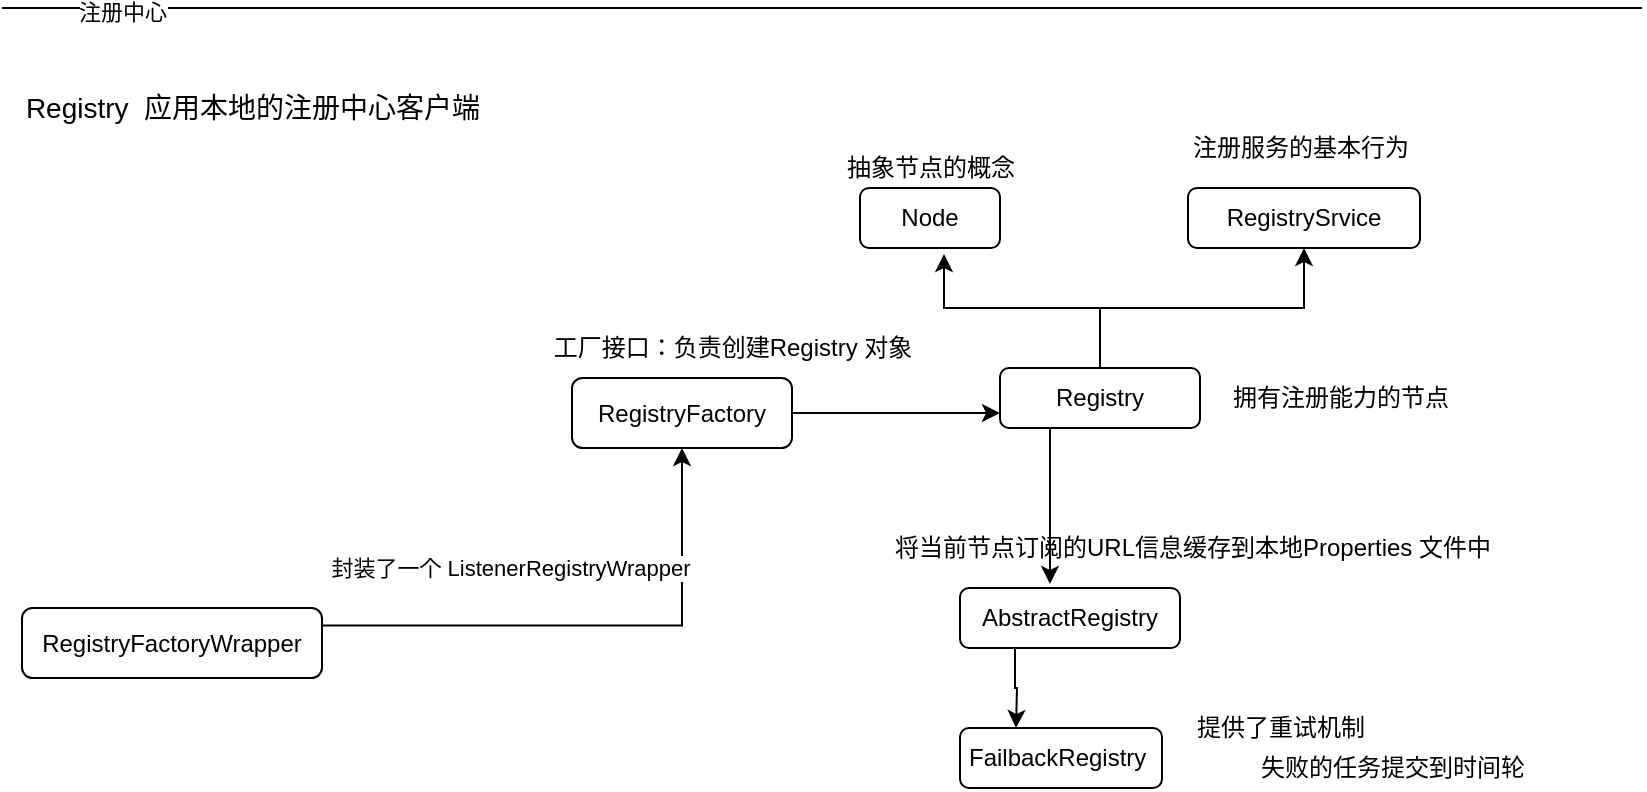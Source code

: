 <mxfile version="14.9.8" type="github">
  <diagram id="U75D6ok_2tAu_uyZ1ZS5" name="注册中心-registry">
    <mxGraphModel dx="868" dy="492" grid="1" gridSize="10" guides="1" tooltips="1" connect="1" arrows="1" fold="1" page="1" pageScale="1" pageWidth="827" pageHeight="1169" math="0" shadow="0">
      <root>
        <mxCell id="0" />
        <mxCell id="1" parent="0" />
        <mxCell id="jPJzqkFTm8ux6lbCC3V2-1" value="" style="endArrow=none;html=1;" edge="1" parent="1">
          <mxGeometry width="50" height="50" relative="1" as="geometry">
            <mxPoint y="20" as="sourcePoint" />
            <mxPoint x="820" y="20" as="targetPoint" />
          </mxGeometry>
        </mxCell>
        <mxCell id="jPJzqkFTm8ux6lbCC3V2-2" value="注册中心" style="edgeLabel;html=1;align=center;verticalAlign=middle;resizable=0;points=[];" vertex="1" connectable="0" parent="jPJzqkFTm8ux6lbCC3V2-1">
          <mxGeometry x="-0.854" y="-2" relative="1" as="geometry">
            <mxPoint as="offset" />
          </mxGeometry>
        </mxCell>
        <mxCell id="jPJzqkFTm8ux6lbCC3V2-3" value="&lt;font style=&quot;font-size: 14px&quot;&gt;Registry&amp;nbsp; 应用本地的注册中心客户端&lt;/font&gt;" style="text;html=1;align=center;verticalAlign=middle;resizable=0;points=[];autosize=1;strokeColor=none;" vertex="1" parent="1">
          <mxGeometry x="5" y="60" width="240" height="20" as="geometry" />
        </mxCell>
        <mxCell id="jPJzqkFTm8ux6lbCC3V2-5" value="Node" style="rounded=1;whiteSpace=wrap;html=1;" vertex="1" parent="1">
          <mxGeometry x="429" y="110" width="70" height="30" as="geometry" />
        </mxCell>
        <mxCell id="jPJzqkFTm8ux6lbCC3V2-6" value="抽象节点的概念" style="text;html=1;align=center;verticalAlign=middle;resizable=0;points=[];autosize=1;strokeColor=none;" vertex="1" parent="1">
          <mxGeometry x="414" y="90" width="100" height="20" as="geometry" />
        </mxCell>
        <mxCell id="jPJzqkFTm8ux6lbCC3V2-7" value="RegistrySrvice" style="rounded=1;whiteSpace=wrap;html=1;" vertex="1" parent="1">
          <mxGeometry x="593" y="110" width="116" height="30" as="geometry" />
        </mxCell>
        <mxCell id="jPJzqkFTm8ux6lbCC3V2-8" value="注册服务的基本行为" style="text;html=1;align=center;verticalAlign=middle;resizable=0;points=[];autosize=1;strokeColor=none;" vertex="1" parent="1">
          <mxGeometry x="589" y="80" width="120" height="20" as="geometry" />
        </mxCell>
        <mxCell id="jPJzqkFTm8ux6lbCC3V2-11" style="edgeStyle=orthogonalEdgeStyle;rounded=0;orthogonalLoop=1;jettySize=auto;html=1;exitX=0.5;exitY=0;exitDx=0;exitDy=0;entryX=0.6;entryY=1.1;entryDx=0;entryDy=0;entryPerimeter=0;" edge="1" parent="1" source="jPJzqkFTm8ux6lbCC3V2-9" target="jPJzqkFTm8ux6lbCC3V2-5">
          <mxGeometry relative="1" as="geometry" />
        </mxCell>
        <mxCell id="jPJzqkFTm8ux6lbCC3V2-12" style="edgeStyle=orthogonalEdgeStyle;rounded=0;orthogonalLoop=1;jettySize=auto;html=1;exitX=0.5;exitY=0;exitDx=0;exitDy=0;entryX=0.5;entryY=1;entryDx=0;entryDy=0;" edge="1" parent="1" source="jPJzqkFTm8ux6lbCC3V2-9" target="jPJzqkFTm8ux6lbCC3V2-7">
          <mxGeometry relative="1" as="geometry" />
        </mxCell>
        <mxCell id="jPJzqkFTm8ux6lbCC3V2-25" style="edgeStyle=orthogonalEdgeStyle;rounded=0;orthogonalLoop=1;jettySize=auto;html=1;exitX=0.25;exitY=1;exitDx=0;exitDy=0;entryX=0.409;entryY=-0.067;entryDx=0;entryDy=0;entryPerimeter=0;" edge="1" parent="1" source="jPJzqkFTm8ux6lbCC3V2-9" target="jPJzqkFTm8ux6lbCC3V2-22">
          <mxGeometry relative="1" as="geometry" />
        </mxCell>
        <mxCell id="jPJzqkFTm8ux6lbCC3V2-9" value="Registry" style="rounded=1;whiteSpace=wrap;html=1;" vertex="1" parent="1">
          <mxGeometry x="499" y="200" width="100" height="30" as="geometry" />
        </mxCell>
        <mxCell id="jPJzqkFTm8ux6lbCC3V2-13" value="拥有注册能力的节点" style="text;html=1;align=center;verticalAlign=middle;resizable=0;points=[];autosize=1;strokeColor=none;" vertex="1" parent="1">
          <mxGeometry x="609" y="205" width="120" height="20" as="geometry" />
        </mxCell>
        <mxCell id="jPJzqkFTm8ux6lbCC3V2-20" style="edgeStyle=orthogonalEdgeStyle;rounded=0;orthogonalLoop=1;jettySize=auto;html=1;exitX=1;exitY=0.5;exitDx=0;exitDy=0;entryX=0;entryY=0.75;entryDx=0;entryDy=0;" edge="1" parent="1" source="jPJzqkFTm8ux6lbCC3V2-14" target="jPJzqkFTm8ux6lbCC3V2-9">
          <mxGeometry relative="1" as="geometry">
            <mxPoint x="550" y="248" as="targetPoint" />
          </mxGeometry>
        </mxCell>
        <mxCell id="jPJzqkFTm8ux6lbCC3V2-14" value="RegistryFactory" style="rounded=1;whiteSpace=wrap;html=1;" vertex="1" parent="1">
          <mxGeometry x="285" y="205" width="110" height="35" as="geometry" />
        </mxCell>
        <mxCell id="jPJzqkFTm8ux6lbCC3V2-15" value="工厂接口：负责创建Registry 对象" style="text;html=1;align=center;verticalAlign=middle;resizable=0;points=[];autosize=1;strokeColor=none;" vertex="1" parent="1">
          <mxGeometry x="270" y="180" width="190" height="20" as="geometry" />
        </mxCell>
        <mxCell id="jPJzqkFTm8ux6lbCC3V2-18" style="edgeStyle=orthogonalEdgeStyle;rounded=0;orthogonalLoop=1;jettySize=auto;html=1;exitX=1;exitY=0.25;exitDx=0;exitDy=0;entryX=0.5;entryY=1;entryDx=0;entryDy=0;" edge="1" parent="1" source="jPJzqkFTm8ux6lbCC3V2-17" target="jPJzqkFTm8ux6lbCC3V2-14">
          <mxGeometry relative="1" as="geometry" />
        </mxCell>
        <mxCell id="jPJzqkFTm8ux6lbCC3V2-19" value="封装了一个 ListenerRegistryWrapper" style="edgeLabel;html=1;align=center;verticalAlign=middle;resizable=0;points=[];" vertex="1" connectable="0" parent="jPJzqkFTm8ux6lbCC3V2-18">
          <mxGeometry x="-0.108" y="1" relative="1" as="geometry">
            <mxPoint x="-26" y="-28" as="offset" />
          </mxGeometry>
        </mxCell>
        <mxCell id="jPJzqkFTm8ux6lbCC3V2-17" value="RegistryFactoryWrapper" style="rounded=1;whiteSpace=wrap;html=1;" vertex="1" parent="1">
          <mxGeometry x="10" y="320" width="150" height="35" as="geometry" />
        </mxCell>
        <mxCell id="jPJzqkFTm8ux6lbCC3V2-26" style="edgeStyle=orthogonalEdgeStyle;rounded=0;orthogonalLoop=1;jettySize=auto;html=1;exitX=0.25;exitY=1;exitDx=0;exitDy=0;" edge="1" parent="1" source="jPJzqkFTm8ux6lbCC3V2-22">
          <mxGeometry relative="1" as="geometry">
            <mxPoint x="507" y="380" as="targetPoint" />
          </mxGeometry>
        </mxCell>
        <mxCell id="jPJzqkFTm8ux6lbCC3V2-22" value="AbstractRegistry" style="rounded=1;whiteSpace=wrap;html=1;" vertex="1" parent="1">
          <mxGeometry x="479" y="310" width="110" height="30" as="geometry" />
        </mxCell>
        <mxCell id="jPJzqkFTm8ux6lbCC3V2-23" value="将当前节点订阅的URL信息缓存到本地Properties 文件中" style="text;html=1;align=center;verticalAlign=middle;resizable=0;points=[];autosize=1;strokeColor=none;" vertex="1" parent="1">
          <mxGeometry x="440" y="280" width="310" height="20" as="geometry" />
        </mxCell>
        <mxCell id="jPJzqkFTm8ux6lbCC3V2-27" value="FailbackRegistry&amp;nbsp;" style="rounded=1;whiteSpace=wrap;html=1;" vertex="1" parent="1">
          <mxGeometry x="479" y="380" width="101" height="30" as="geometry" />
        </mxCell>
        <mxCell id="jPJzqkFTm8ux6lbCC3V2-28" value="失败的任务提交到时间轮" style="text;html=1;align=center;verticalAlign=middle;resizable=0;points=[];autosize=1;strokeColor=none;" vertex="1" parent="1">
          <mxGeometry x="620" y="390" width="150" height="20" as="geometry" />
        </mxCell>
        <mxCell id="jPJzqkFTm8ux6lbCC3V2-29" value="提供了重试机制" style="text;html=1;align=center;verticalAlign=middle;resizable=0;points=[];autosize=1;strokeColor=none;" vertex="1" parent="1">
          <mxGeometry x="589" y="370" width="100" height="20" as="geometry" />
        </mxCell>
      </root>
    </mxGraphModel>
  </diagram>
</mxfile>
